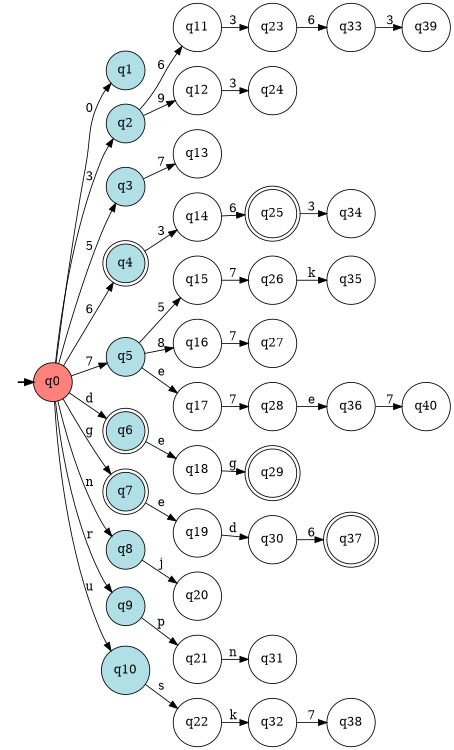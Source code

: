 digraph APTAALF {
__start0 [style = invis, shape = none, label = "", width = 0, height = 0];

rankdir=LR;
size="8,5";

s0 [style="filled", color="black", fillcolor="#ff817b" shape="circle", label="q0"];
s1 [style="filled", color="black", fillcolor="powderblue" shape="circle", label="q1"];
s2 [style="filled", color="black", fillcolor="powderblue" shape="circle", label="q2"];
s3 [style="filled", color="black", fillcolor="powderblue" shape="circle", label="q3"];
s4 [style="rounded,filled", color="black", fillcolor="powderblue" shape="doublecircle", label="q4"];
s5 [style="filled", color="black", fillcolor="powderblue" shape="circle", label="q5"];
s6 [style="rounded,filled", color="black", fillcolor="powderblue" shape="doublecircle", label="q6"];
s7 [style="rounded,filled", color="black", fillcolor="powderblue" shape="doublecircle", label="q7"];
s8 [style="filled", color="black", fillcolor="powderblue" shape="circle", label="q8"];
s9 [style="filled", color="black", fillcolor="powderblue" shape="circle", label="q9"];
s10 [style="filled", color="black", fillcolor="powderblue" shape="circle", label="q10"];
s11 [style="filled", color="black", fillcolor="white" shape="circle", label="q11"];
s12 [style="filled", color="black", fillcolor="white" shape="circle", label="q12"];
s13 [style="filled", color="black", fillcolor="white" shape="circle", label="q13"];
s14 [style="filled", color="black", fillcolor="white" shape="circle", label="q14"];
s15 [style="filled", color="black", fillcolor="white" shape="circle", label="q15"];
s16 [style="filled", color="black", fillcolor="white" shape="circle", label="q16"];
s17 [style="filled", color="black", fillcolor="white" shape="circle", label="q17"];
s18 [style="filled", color="black", fillcolor="white" shape="circle", label="q18"];
s19 [style="filled", color="black", fillcolor="white" shape="circle", label="q19"];
s20 [style="filled", color="black", fillcolor="white" shape="circle", label="q20"];
s21 [style="filled", color="black", fillcolor="white" shape="circle", label="q21"];
s22 [style="filled", color="black", fillcolor="white" shape="circle", label="q22"];
s23 [style="filled", color="black", fillcolor="white" shape="circle", label="q23"];
s24 [style="filled", color="black", fillcolor="white" shape="circle", label="q24"];
s25 [style="rounded,filled", color="black", fillcolor="white" shape="doublecircle", label="q25"];
s26 [style="filled", color="black", fillcolor="white" shape="circle", label="q26"];
s27 [style="filled", color="black", fillcolor="white" shape="circle", label="q27"];
s28 [style="filled", color="black", fillcolor="white" shape="circle", label="q28"];
s29 [style="rounded,filled", color="black", fillcolor="white" shape="doublecircle", label="q29"];
s30 [style="filled", color="black", fillcolor="white" shape="circle", label="q30"];
s31 [style="filled", color="black", fillcolor="white" shape="circle", label="q31"];
s32 [style="filled", color="black", fillcolor="white" shape="circle", label="q32"];
s33 [style="filled", color="black", fillcolor="white" shape="circle", label="q33"];
s34 [style="filled", color="black", fillcolor="white" shape="circle", label="q34"];
s35 [style="filled", color="black", fillcolor="white" shape="circle", label="q35"];
s36 [style="filled", color="black", fillcolor="white" shape="circle", label="q36"];
s37 [style="rounded,filled", color="black", fillcolor="white" shape="doublecircle", label="q37"];
s38 [style="filled", color="black", fillcolor="white" shape="circle", label="q38"];
s39 [style="filled", color="black", fillcolor="white" shape="circle", label="q39"];
s40 [style="filled", color="black", fillcolor="white" shape="circle", label="q40"];
subgraph cluster_main { 
	graph [pad=".75", ranksep="0.15", nodesep="0.15"];
	 style=invis; 
	__start0 -> s0 [penwidth=2];
}
s0 -> s1 [label="0"];
s0 -> s2 [label="3"];
s0 -> s3 [label="5"];
s0 -> s4 [label="6"];
s0 -> s5 [label="7"];
s0 -> s6 [label="d"];
s0 -> s7 [label="g"];
s0 -> s8 [label="n"];
s0 -> s9 [label="r"];
s0 -> s10 [label="u"];
s2 -> s11 [label="6"];
s2 -> s12 [label="9"];
s3 -> s13 [label="7"];
s4 -> s14 [label="3"];
s5 -> s15 [label="5"];
s5 -> s16 [label="8"];
s5 -> s17 [label="e"];
s6 -> s18 [label="e"];
s7 -> s19 [label="e"];
s8 -> s20 [label="j"];
s9 -> s21 [label="p"];
s10 -> s22 [label="s"];
s11 -> s23 [label="3"];
s12 -> s24 [label="3"];
s14 -> s25 [label="6"];
s15 -> s26 [label="7"];
s16 -> s27 [label="7"];
s17 -> s28 [label="7"];
s18 -> s29 [label="g"];
s19 -> s30 [label="d"];
s21 -> s31 [label="n"];
s22 -> s32 [label="k"];
s23 -> s33 [label="6"];
s25 -> s34 [label="3"];
s26 -> s35 [label="k"];
s28 -> s36 [label="e"];
s30 -> s37 [label="6"];
s32 -> s38 [label="7"];
s33 -> s39 [label="3"];
s36 -> s40 [label="7"];

}